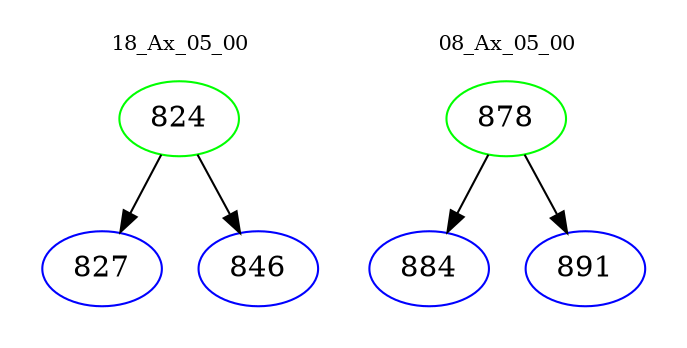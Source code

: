 digraph{
subgraph cluster_0 {
color = white
label = "18_Ax_05_00";
fontsize=10;
T0_824 [label="824", color="green"]
T0_824 -> T0_827 [color="black"]
T0_827 [label="827", color="blue"]
T0_824 -> T0_846 [color="black"]
T0_846 [label="846", color="blue"]
}
subgraph cluster_1 {
color = white
label = "08_Ax_05_00";
fontsize=10;
T1_878 [label="878", color="green"]
T1_878 -> T1_884 [color="black"]
T1_884 [label="884", color="blue"]
T1_878 -> T1_891 [color="black"]
T1_891 [label="891", color="blue"]
}
}
